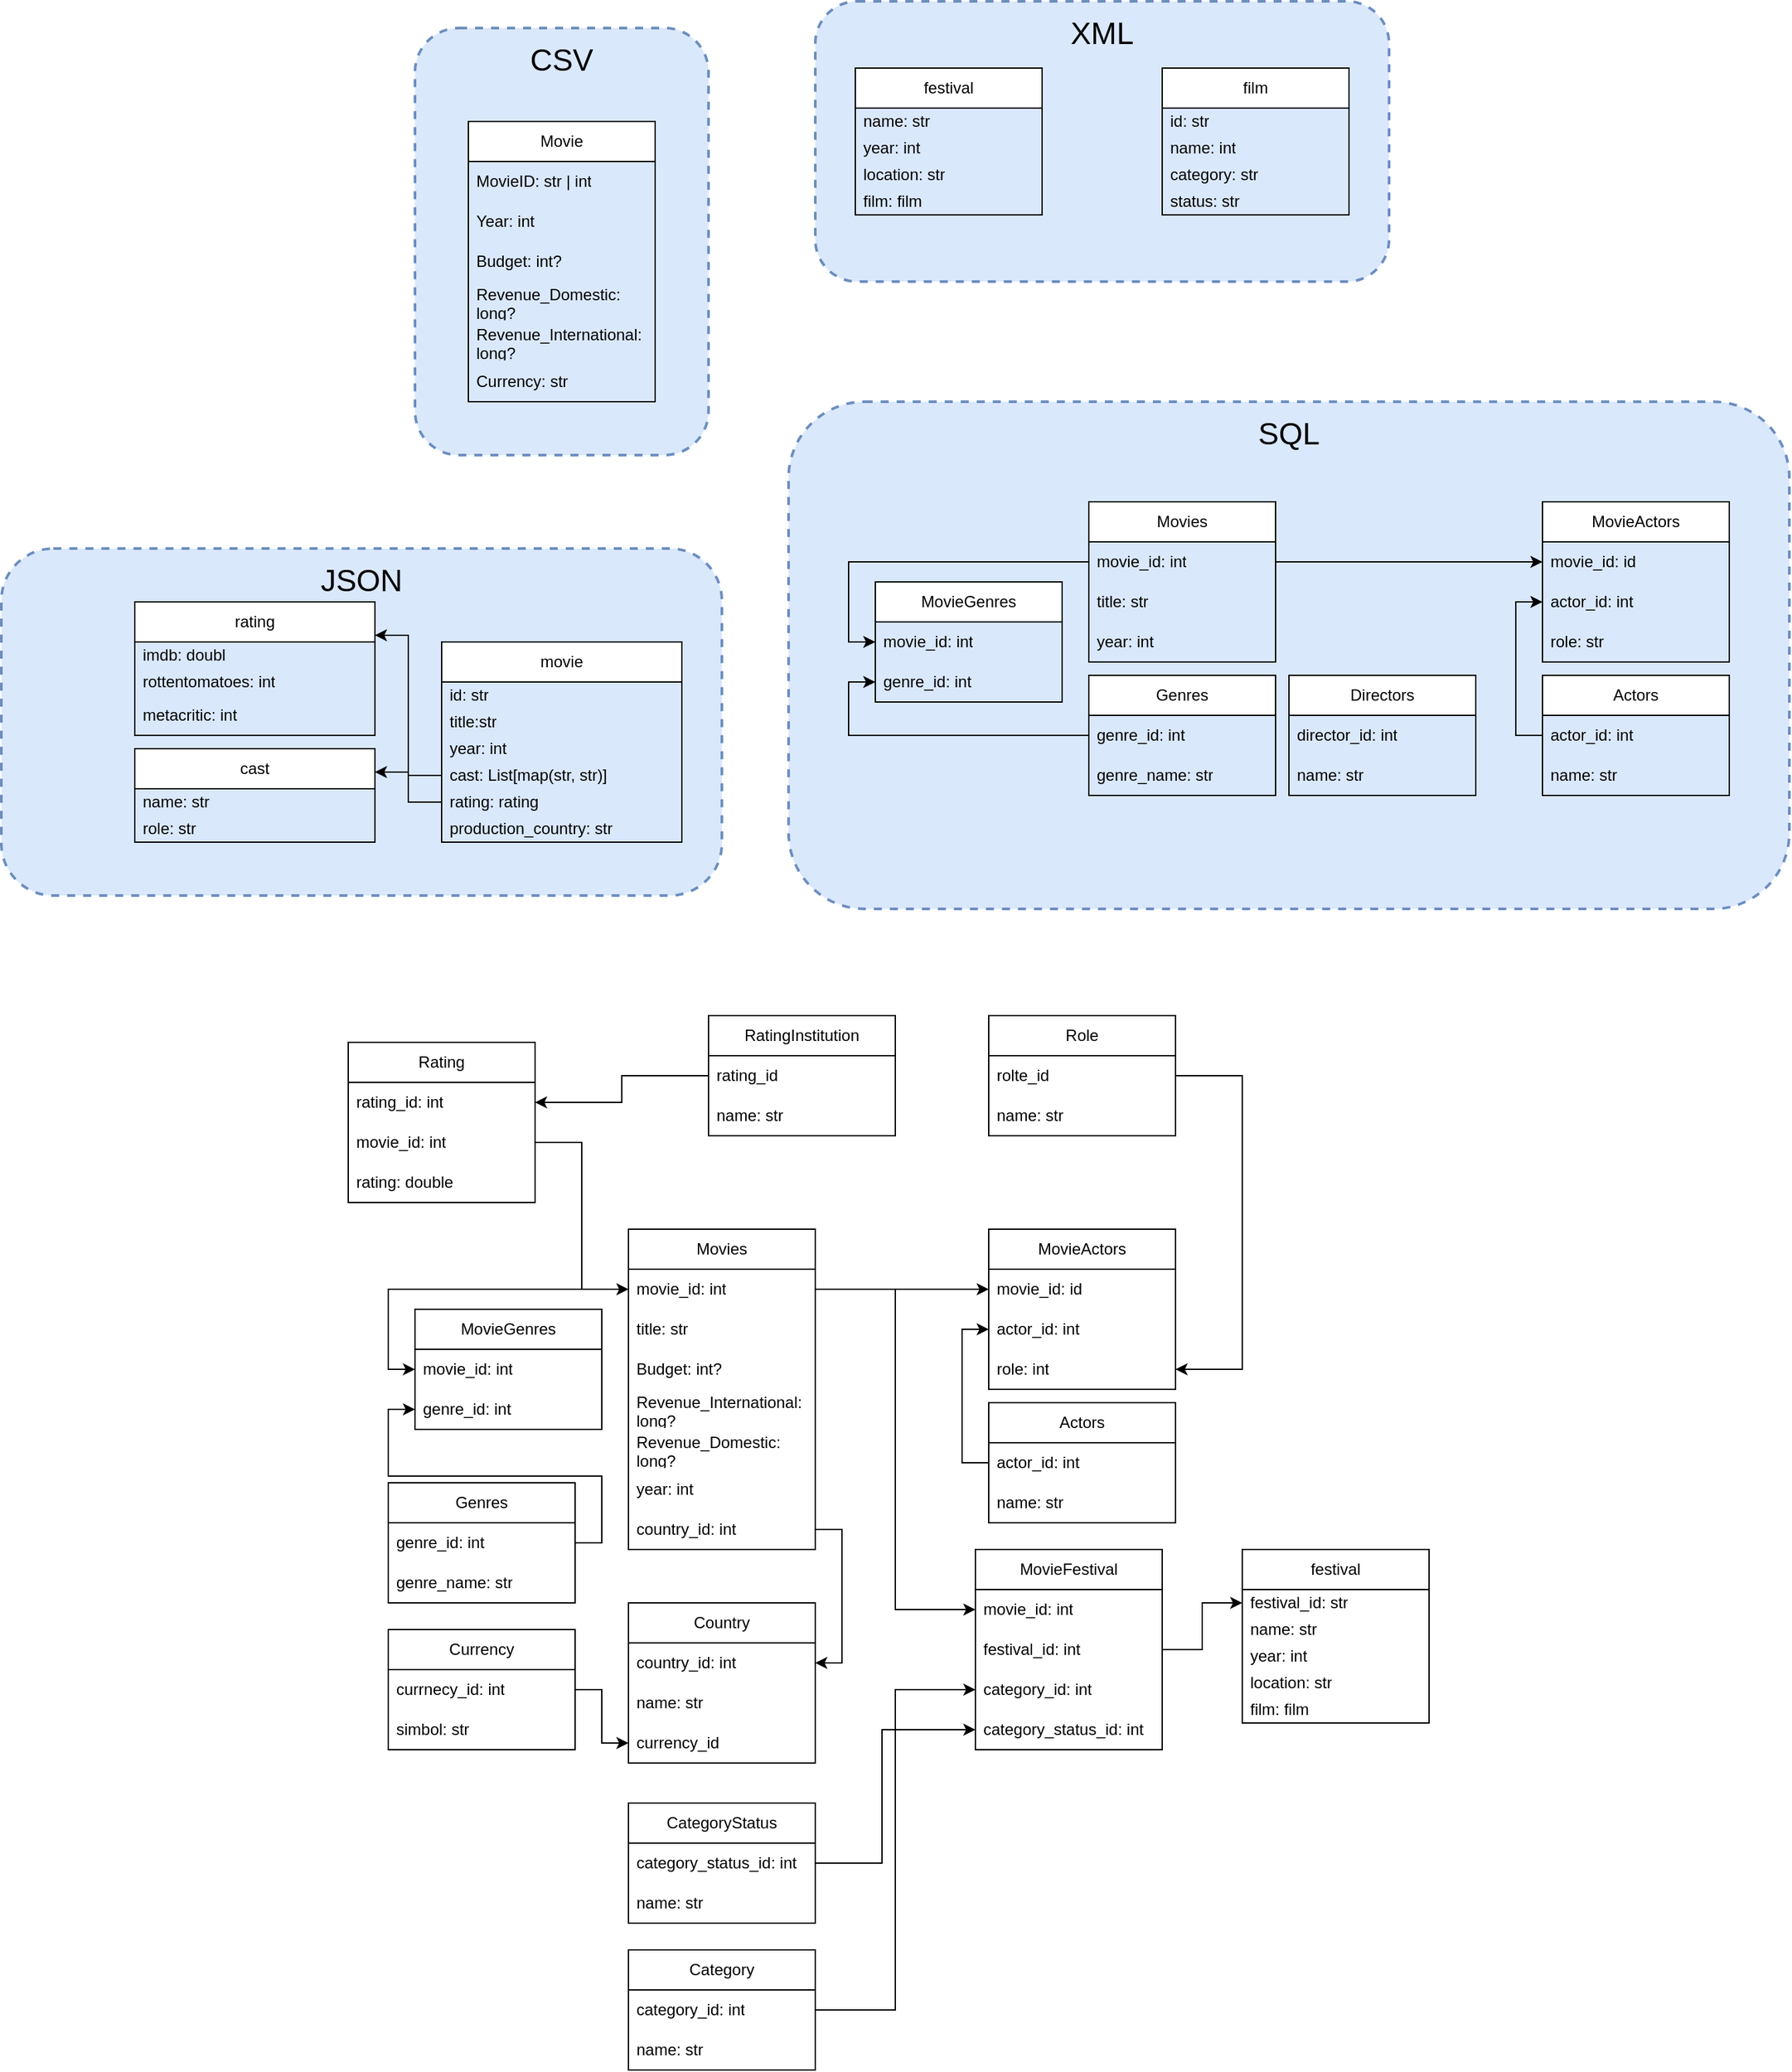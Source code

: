 <mxfile version="28.2.0">
  <diagram name="Seite-1" id="HOD5EU3kzwJefndJlHta">
    <mxGraphModel dx="1845" dy="1934" grid="1" gridSize="10" guides="1" tooltips="1" connect="1" arrows="1" fold="1" page="1" pageScale="1" pageWidth="827" pageHeight="1169" math="0" shadow="0">
      <root>
        <mxCell id="0" />
        <mxCell id="1" parent="0" />
        <mxCell id="Qo0A4jYWslIRc_xPQzkn-30" value="XML" style="rounded=1;whiteSpace=wrap;html=1;verticalAlign=top;fillColor=#dae8fc;strokeColor=#6c8ebf;glass=0;dashed=1;strokeWidth=2;fillStyle=solid;gradientColor=none;spacing=6;fontSize=23;" vertex="1" parent="1">
          <mxGeometry x="320" width="430" height="210" as="geometry" />
        </mxCell>
        <mxCell id="Qo0A4jYWslIRc_xPQzkn-29" value="CSV" style="rounded=1;whiteSpace=wrap;html=1;verticalAlign=top;fillColor=#dae8fc;strokeColor=#6c8ebf;glass=0;dashed=1;strokeWidth=2;fillStyle=solid;gradientColor=none;spacing=6;fontSize=23;" vertex="1" parent="1">
          <mxGeometry x="20" y="20" width="220" height="320" as="geometry" />
        </mxCell>
        <mxCell id="Qo0A4jYWslIRc_xPQzkn-27" value="SQL" style="rounded=1;whiteSpace=wrap;html=1;verticalAlign=top;fillColor=#dae8fc;strokeColor=#6c8ebf;glass=0;dashed=1;strokeWidth=2;fillStyle=solid;gradientColor=none;spacing=6;fontSize=23;" vertex="1" parent="1">
          <mxGeometry x="300" y="300" width="750" height="380" as="geometry" />
        </mxCell>
        <mxCell id="iqs2rpyJGkaZMWOoovAo-3" value="festival" style="swimlane;fontStyle=0;childLayout=stackLayout;horizontal=1;startSize=30;horizontalStack=0;resizeParent=1;resizeParentMax=0;resizeLast=0;collapsible=1;marginBottom=0;whiteSpace=wrap;html=1;" parent="1" vertex="1">
          <mxGeometry x="350" y="50" width="140" height="110" as="geometry" />
        </mxCell>
        <mxCell id="iqs2rpyJGkaZMWOoovAo-4" value="name: str" style="text;strokeColor=none;fillColor=none;align=left;verticalAlign=middle;spacingLeft=4;spacingRight=4;overflow=hidden;points=[[0,0.5],[1,0.5]];portConstraint=eastwest;rotatable=0;whiteSpace=wrap;html=1;" parent="iqs2rpyJGkaZMWOoovAo-3" vertex="1">
          <mxGeometry y="30" width="140" height="20" as="geometry" />
        </mxCell>
        <mxCell id="iqs2rpyJGkaZMWOoovAo-5" value="year: int&lt;span style=&quot;white-space: pre;&quot;&gt;&#x9;&lt;/span&gt;" style="text;strokeColor=none;fillColor=none;align=left;verticalAlign=middle;spacingLeft=4;spacingRight=4;overflow=hidden;points=[[0,0.5],[1,0.5]];portConstraint=eastwest;rotatable=0;whiteSpace=wrap;html=1;" parent="iqs2rpyJGkaZMWOoovAo-3" vertex="1">
          <mxGeometry y="50" width="140" height="20" as="geometry" />
        </mxCell>
        <mxCell id="iqs2rpyJGkaZMWOoovAo-6" value="location: str" style="text;strokeColor=none;fillColor=none;align=left;verticalAlign=middle;spacingLeft=4;spacingRight=4;overflow=hidden;points=[[0,0.5],[1,0.5]];portConstraint=eastwest;rotatable=0;whiteSpace=wrap;html=1;" parent="iqs2rpyJGkaZMWOoovAo-3" vertex="1">
          <mxGeometry y="70" width="140" height="20" as="geometry" />
        </mxCell>
        <mxCell id="iqs2rpyJGkaZMWOoovAo-13" value="film: film" style="text;strokeColor=none;fillColor=none;align=left;verticalAlign=middle;spacingLeft=4;spacingRight=4;overflow=hidden;points=[[0,0.5],[1,0.5]];portConstraint=eastwest;rotatable=0;whiteSpace=wrap;html=1;" parent="iqs2rpyJGkaZMWOoovAo-3" vertex="1">
          <mxGeometry y="90" width="140" height="20" as="geometry" />
        </mxCell>
        <mxCell id="iqs2rpyJGkaZMWOoovAo-9" value="film" style="swimlane;fontStyle=0;childLayout=stackLayout;horizontal=1;startSize=30;horizontalStack=0;resizeParent=1;resizeParentMax=0;resizeLast=0;collapsible=1;marginBottom=0;whiteSpace=wrap;html=1;" parent="1" vertex="1">
          <mxGeometry x="580" y="50" width="140" height="110" as="geometry" />
        </mxCell>
        <mxCell id="iqs2rpyJGkaZMWOoovAo-10" value="id: str" style="text;strokeColor=none;fillColor=none;align=left;verticalAlign=middle;spacingLeft=4;spacingRight=4;overflow=hidden;points=[[0,0.5],[1,0.5]];portConstraint=eastwest;rotatable=0;whiteSpace=wrap;html=1;" parent="iqs2rpyJGkaZMWOoovAo-9" vertex="1">
          <mxGeometry y="30" width="140" height="20" as="geometry" />
        </mxCell>
        <mxCell id="iqs2rpyJGkaZMWOoovAo-15" value="name: int" style="text;strokeColor=none;fillColor=none;align=left;verticalAlign=middle;spacingLeft=4;spacingRight=4;overflow=hidden;points=[[0,0.5],[1,0.5]];portConstraint=eastwest;rotatable=0;whiteSpace=wrap;html=1;" parent="iqs2rpyJGkaZMWOoovAo-9" vertex="1">
          <mxGeometry y="50" width="140" height="20" as="geometry" />
        </mxCell>
        <mxCell id="iqs2rpyJGkaZMWOoovAo-11" value="category: str" style="text;strokeColor=none;fillColor=none;align=left;verticalAlign=middle;spacingLeft=4;spacingRight=4;overflow=hidden;points=[[0,0.5],[1,0.5]];portConstraint=eastwest;rotatable=0;whiteSpace=wrap;html=1;" parent="iqs2rpyJGkaZMWOoovAo-9" vertex="1">
          <mxGeometry y="70" width="140" height="20" as="geometry" />
        </mxCell>
        <mxCell id="iqs2rpyJGkaZMWOoovAo-12" value="status: str" style="text;strokeColor=none;fillColor=none;align=left;verticalAlign=middle;spacingLeft=4;spacingRight=4;overflow=hidden;points=[[0,0.5],[1,0.5]];portConstraint=eastwest;rotatable=0;whiteSpace=wrap;html=1;" parent="iqs2rpyJGkaZMWOoovAo-9" vertex="1">
          <mxGeometry y="90" width="140" height="20" as="geometry" />
        </mxCell>
        <mxCell id="iqs2rpyJGkaZMWOoovAo-25" value="Movie" style="swimlane;fontStyle=0;childLayout=stackLayout;horizontal=1;startSize=30;horizontalStack=0;resizeParent=1;resizeParentMax=0;resizeLast=0;collapsible=1;marginBottom=0;whiteSpace=wrap;html=1;" parent="1" vertex="1">
          <mxGeometry x="60" y="90" width="140" height="210" as="geometry" />
        </mxCell>
        <mxCell id="iqs2rpyJGkaZMWOoovAo-26" value="MovieID: str | int" style="text;strokeColor=none;fillColor=none;align=left;verticalAlign=middle;spacingLeft=4;spacingRight=4;overflow=hidden;points=[[0,0.5],[1,0.5]];portConstraint=eastwest;rotatable=0;whiteSpace=wrap;html=1;" parent="iqs2rpyJGkaZMWOoovAo-25" vertex="1">
          <mxGeometry y="30" width="140" height="30" as="geometry" />
        </mxCell>
        <mxCell id="iqs2rpyJGkaZMWOoovAo-27" value="Year: int" style="text;strokeColor=none;fillColor=none;align=left;verticalAlign=middle;spacingLeft=4;spacingRight=4;overflow=hidden;points=[[0,0.5],[1,0.5]];portConstraint=eastwest;rotatable=0;whiteSpace=wrap;html=1;" parent="iqs2rpyJGkaZMWOoovAo-25" vertex="1">
          <mxGeometry y="60" width="140" height="30" as="geometry" />
        </mxCell>
        <mxCell id="iqs2rpyJGkaZMWOoovAo-28" value="Budget: int?" style="text;strokeColor=none;fillColor=none;align=left;verticalAlign=middle;spacingLeft=4;spacingRight=4;overflow=hidden;points=[[0,0.5],[1,0.5]];portConstraint=eastwest;rotatable=0;whiteSpace=wrap;html=1;" parent="iqs2rpyJGkaZMWOoovAo-25" vertex="1">
          <mxGeometry y="90" width="140" height="30" as="geometry" />
        </mxCell>
        <mxCell id="iqs2rpyJGkaZMWOoovAo-29" value="Revenue_Domestic: long?" style="text;strokeColor=none;fillColor=none;align=left;verticalAlign=middle;spacingLeft=4;spacingRight=4;overflow=hidden;points=[[0,0.5],[1,0.5]];portConstraint=eastwest;rotatable=0;whiteSpace=wrap;html=1;" parent="iqs2rpyJGkaZMWOoovAo-25" vertex="1">
          <mxGeometry y="120" width="140" height="30" as="geometry" />
        </mxCell>
        <mxCell id="iqs2rpyJGkaZMWOoovAo-30" value="Revenue_International: long?" style="text;strokeColor=none;fillColor=none;align=left;verticalAlign=middle;spacingLeft=4;spacingRight=4;overflow=hidden;points=[[0,0.5],[1,0.5]];portConstraint=eastwest;rotatable=0;whiteSpace=wrap;html=1;" parent="iqs2rpyJGkaZMWOoovAo-25" vertex="1">
          <mxGeometry y="150" width="140" height="30" as="geometry" />
        </mxCell>
        <mxCell id="iqs2rpyJGkaZMWOoovAo-31" value="&lt;div&gt;Currency: str&lt;/div&gt;" style="text;strokeColor=none;fillColor=none;align=left;verticalAlign=middle;spacingLeft=4;spacingRight=4;overflow=hidden;points=[[0,0.5],[1,0.5]];portConstraint=eastwest;rotatable=0;whiteSpace=wrap;html=1;" parent="iqs2rpyJGkaZMWOoovAo-25" vertex="1">
          <mxGeometry y="180" width="140" height="30" as="geometry" />
        </mxCell>
        <mxCell id="Qo0A4jYWslIRc_xPQzkn-1" value="Movies" style="swimlane;fontStyle=0;childLayout=stackLayout;horizontal=1;startSize=30;horizontalStack=0;resizeParent=1;resizeParentMax=0;resizeLast=0;collapsible=1;marginBottom=0;whiteSpace=wrap;html=1;" vertex="1" parent="1">
          <mxGeometry x="525" y="375" width="140" height="120" as="geometry" />
        </mxCell>
        <mxCell id="Qo0A4jYWslIRc_xPQzkn-2" value="movie_id: int" style="text;strokeColor=none;fillColor=none;align=left;verticalAlign=middle;spacingLeft=4;spacingRight=4;overflow=hidden;points=[[0,0.5],[1,0.5]];portConstraint=eastwest;rotatable=0;whiteSpace=wrap;html=1;" vertex="1" parent="Qo0A4jYWslIRc_xPQzkn-1">
          <mxGeometry y="30" width="140" height="30" as="geometry" />
        </mxCell>
        <mxCell id="Qo0A4jYWslIRc_xPQzkn-3" value="title: str" style="text;strokeColor=none;fillColor=none;align=left;verticalAlign=middle;spacingLeft=4;spacingRight=4;overflow=hidden;points=[[0,0.5],[1,0.5]];portConstraint=eastwest;rotatable=0;whiteSpace=wrap;html=1;" vertex="1" parent="Qo0A4jYWslIRc_xPQzkn-1">
          <mxGeometry y="60" width="140" height="30" as="geometry" />
        </mxCell>
        <mxCell id="Qo0A4jYWslIRc_xPQzkn-4" value="year: int" style="text;strokeColor=none;fillColor=none;align=left;verticalAlign=middle;spacingLeft=4;spacingRight=4;overflow=hidden;points=[[0,0.5],[1,0.5]];portConstraint=eastwest;rotatable=0;whiteSpace=wrap;html=1;" vertex="1" parent="Qo0A4jYWslIRc_xPQzkn-1">
          <mxGeometry y="90" width="140" height="30" as="geometry" />
        </mxCell>
        <mxCell id="Qo0A4jYWslIRc_xPQzkn-5" value="Directors" style="swimlane;fontStyle=0;childLayout=stackLayout;horizontal=1;startSize=30;horizontalStack=0;resizeParent=1;resizeParentMax=0;resizeLast=0;collapsible=1;marginBottom=0;whiteSpace=wrap;html=1;" vertex="1" parent="1">
          <mxGeometry x="675" y="505" width="140" height="90" as="geometry" />
        </mxCell>
        <mxCell id="Qo0A4jYWslIRc_xPQzkn-6" value="director_id: int" style="text;strokeColor=none;fillColor=none;align=left;verticalAlign=middle;spacingLeft=4;spacingRight=4;overflow=hidden;points=[[0,0.5],[1,0.5]];portConstraint=eastwest;rotatable=0;whiteSpace=wrap;html=1;" vertex="1" parent="Qo0A4jYWslIRc_xPQzkn-5">
          <mxGeometry y="30" width="140" height="30" as="geometry" />
        </mxCell>
        <mxCell id="Qo0A4jYWslIRc_xPQzkn-7" value="name: str" style="text;strokeColor=none;fillColor=none;align=left;verticalAlign=middle;spacingLeft=4;spacingRight=4;overflow=hidden;points=[[0,0.5],[1,0.5]];portConstraint=eastwest;rotatable=0;whiteSpace=wrap;html=1;" vertex="1" parent="Qo0A4jYWslIRc_xPQzkn-5">
          <mxGeometry y="60" width="140" height="30" as="geometry" />
        </mxCell>
        <mxCell id="Qo0A4jYWslIRc_xPQzkn-8" value="Actors" style="swimlane;fontStyle=0;childLayout=stackLayout;horizontal=1;startSize=30;horizontalStack=0;resizeParent=1;resizeParentMax=0;resizeLast=0;collapsible=1;marginBottom=0;whiteSpace=wrap;html=1;" vertex="1" parent="1">
          <mxGeometry x="865" y="505" width="140" height="90" as="geometry" />
        </mxCell>
        <mxCell id="Qo0A4jYWslIRc_xPQzkn-9" value="actor_id: int" style="text;strokeColor=none;fillColor=none;align=left;verticalAlign=middle;spacingLeft=4;spacingRight=4;overflow=hidden;points=[[0,0.5],[1,0.5]];portConstraint=eastwest;rotatable=0;whiteSpace=wrap;html=1;" vertex="1" parent="Qo0A4jYWslIRc_xPQzkn-8">
          <mxGeometry y="30" width="140" height="30" as="geometry" />
        </mxCell>
        <mxCell id="Qo0A4jYWslIRc_xPQzkn-10" value="name: str" style="text;strokeColor=none;fillColor=none;align=left;verticalAlign=middle;spacingLeft=4;spacingRight=4;overflow=hidden;points=[[0,0.5],[1,0.5]];portConstraint=eastwest;rotatable=0;whiteSpace=wrap;html=1;" vertex="1" parent="Qo0A4jYWslIRc_xPQzkn-8">
          <mxGeometry y="60" width="140" height="30" as="geometry" />
        </mxCell>
        <mxCell id="Qo0A4jYWslIRc_xPQzkn-11" value="MovieActors" style="swimlane;fontStyle=0;childLayout=stackLayout;horizontal=1;startSize=30;horizontalStack=0;resizeParent=1;resizeParentMax=0;resizeLast=0;collapsible=1;marginBottom=0;whiteSpace=wrap;html=1;" vertex="1" parent="1">
          <mxGeometry x="865" y="375" width="140" height="120" as="geometry" />
        </mxCell>
        <mxCell id="Qo0A4jYWslIRc_xPQzkn-12" value="movie_id: id" style="text;strokeColor=none;fillColor=none;align=left;verticalAlign=middle;spacingLeft=4;spacingRight=4;overflow=hidden;points=[[0,0.5],[1,0.5]];portConstraint=eastwest;rotatable=0;whiteSpace=wrap;html=1;" vertex="1" parent="Qo0A4jYWslIRc_xPQzkn-11">
          <mxGeometry y="30" width="140" height="30" as="geometry" />
        </mxCell>
        <mxCell id="Qo0A4jYWslIRc_xPQzkn-13" value="actor_id: int" style="text;strokeColor=none;fillColor=none;align=left;verticalAlign=middle;spacingLeft=4;spacingRight=4;overflow=hidden;points=[[0,0.5],[1,0.5]];portConstraint=eastwest;rotatable=0;whiteSpace=wrap;html=1;" vertex="1" parent="Qo0A4jYWslIRc_xPQzkn-11">
          <mxGeometry y="60" width="140" height="30" as="geometry" />
        </mxCell>
        <mxCell id="Qo0A4jYWslIRc_xPQzkn-14" value="role: str" style="text;strokeColor=none;fillColor=none;align=left;verticalAlign=middle;spacingLeft=4;spacingRight=4;overflow=hidden;points=[[0,0.5],[1,0.5]];portConstraint=eastwest;rotatable=0;whiteSpace=wrap;html=1;" vertex="1" parent="Qo0A4jYWslIRc_xPQzkn-11">
          <mxGeometry y="90" width="140" height="30" as="geometry" />
        </mxCell>
        <mxCell id="Qo0A4jYWslIRc_xPQzkn-15" value="Genres" style="swimlane;fontStyle=0;childLayout=stackLayout;horizontal=1;startSize=30;horizontalStack=0;resizeParent=1;resizeParentMax=0;resizeLast=0;collapsible=1;marginBottom=0;whiteSpace=wrap;html=1;" vertex="1" parent="1">
          <mxGeometry x="525" y="505" width="140" height="90" as="geometry" />
        </mxCell>
        <mxCell id="Qo0A4jYWslIRc_xPQzkn-16" value="genre_id: int" style="text;strokeColor=none;fillColor=none;align=left;verticalAlign=middle;spacingLeft=4;spacingRight=4;overflow=hidden;points=[[0,0.5],[1,0.5]];portConstraint=eastwest;rotatable=0;whiteSpace=wrap;html=1;" vertex="1" parent="Qo0A4jYWslIRc_xPQzkn-15">
          <mxGeometry y="30" width="140" height="30" as="geometry" />
        </mxCell>
        <mxCell id="Qo0A4jYWslIRc_xPQzkn-17" value="genre_name: str" style="text;strokeColor=none;fillColor=none;align=left;verticalAlign=middle;spacingLeft=4;spacingRight=4;overflow=hidden;points=[[0,0.5],[1,0.5]];portConstraint=eastwest;rotatable=0;whiteSpace=wrap;html=1;" vertex="1" parent="Qo0A4jYWslIRc_xPQzkn-15">
          <mxGeometry y="60" width="140" height="30" as="geometry" />
        </mxCell>
        <mxCell id="Qo0A4jYWslIRc_xPQzkn-18" style="edgeStyle=orthogonalEdgeStyle;rounded=0;orthogonalLoop=1;jettySize=auto;html=1;entryX=0;entryY=0.5;entryDx=0;entryDy=0;" edge="1" parent="1" source="Qo0A4jYWslIRc_xPQzkn-2" target="Qo0A4jYWslIRc_xPQzkn-12">
          <mxGeometry relative="1" as="geometry" />
        </mxCell>
        <mxCell id="Qo0A4jYWslIRc_xPQzkn-20" value="MovieGenres" style="swimlane;fontStyle=0;childLayout=stackLayout;horizontal=1;startSize=30;horizontalStack=0;resizeParent=1;resizeParentMax=0;resizeLast=0;collapsible=1;marginBottom=0;whiteSpace=wrap;html=1;" vertex="1" parent="1">
          <mxGeometry x="365" y="435" width="140" height="90" as="geometry" />
        </mxCell>
        <mxCell id="Qo0A4jYWslIRc_xPQzkn-21" value="movie_id: int" style="text;strokeColor=none;fillColor=none;align=left;verticalAlign=middle;spacingLeft=4;spacingRight=4;overflow=hidden;points=[[0,0.5],[1,0.5]];portConstraint=eastwest;rotatable=0;whiteSpace=wrap;html=1;" vertex="1" parent="Qo0A4jYWslIRc_xPQzkn-20">
          <mxGeometry y="30" width="140" height="30" as="geometry" />
        </mxCell>
        <mxCell id="Qo0A4jYWslIRc_xPQzkn-22" value="genre_id: int" style="text;strokeColor=none;fillColor=none;align=left;verticalAlign=middle;spacingLeft=4;spacingRight=4;overflow=hidden;points=[[0,0.5],[1,0.5]];portConstraint=eastwest;rotatable=0;whiteSpace=wrap;html=1;" vertex="1" parent="Qo0A4jYWslIRc_xPQzkn-20">
          <mxGeometry y="60" width="140" height="30" as="geometry" />
        </mxCell>
        <mxCell id="Qo0A4jYWslIRc_xPQzkn-23" style="edgeStyle=orthogonalEdgeStyle;rounded=0;orthogonalLoop=1;jettySize=auto;html=1;entryX=0;entryY=0.5;entryDx=0;entryDy=0;" edge="1" parent="1" source="Qo0A4jYWslIRc_xPQzkn-16" target="Qo0A4jYWslIRc_xPQzkn-22">
          <mxGeometry relative="1" as="geometry" />
        </mxCell>
        <mxCell id="Qo0A4jYWslIRc_xPQzkn-24" style="edgeStyle=orthogonalEdgeStyle;rounded=0;orthogonalLoop=1;jettySize=auto;html=1;entryX=0;entryY=0.5;entryDx=0;entryDy=0;" edge="1" parent="1" source="Qo0A4jYWslIRc_xPQzkn-2" target="Qo0A4jYWslIRc_xPQzkn-21">
          <mxGeometry relative="1" as="geometry" />
        </mxCell>
        <mxCell id="Qo0A4jYWslIRc_xPQzkn-25" style="edgeStyle=orthogonalEdgeStyle;rounded=0;orthogonalLoop=1;jettySize=auto;html=1;entryX=0;entryY=0.5;entryDx=0;entryDy=0;" edge="1" parent="1" source="Qo0A4jYWslIRc_xPQzkn-9" target="Qo0A4jYWslIRc_xPQzkn-13">
          <mxGeometry relative="1" as="geometry" />
        </mxCell>
        <mxCell id="Qo0A4jYWslIRc_xPQzkn-31" value="JSON" style="rounded=1;whiteSpace=wrap;html=1;verticalAlign=top;fillColor=#dae8fc;strokeColor=#6c8ebf;glass=0;dashed=1;strokeWidth=2;fillStyle=solid;gradientColor=none;spacing=6;fontSize=23;" vertex="1" parent="1">
          <mxGeometry x="-290" y="410" width="540" height="260" as="geometry" />
        </mxCell>
        <mxCell id="Qo0A4jYWslIRc_xPQzkn-32" value="movie" style="swimlane;fontStyle=0;childLayout=stackLayout;horizontal=1;startSize=30;horizontalStack=0;resizeParent=1;resizeParentMax=0;resizeLast=0;collapsible=1;marginBottom=0;whiteSpace=wrap;html=1;" vertex="1" parent="1">
          <mxGeometry x="40" y="480" width="180" height="150" as="geometry" />
        </mxCell>
        <mxCell id="Qo0A4jYWslIRc_xPQzkn-33" value="id: str" style="text;strokeColor=none;fillColor=none;align=left;verticalAlign=middle;spacingLeft=4;spacingRight=4;overflow=hidden;points=[[0,0.5],[1,0.5]];portConstraint=eastwest;rotatable=0;whiteSpace=wrap;html=1;" vertex="1" parent="Qo0A4jYWslIRc_xPQzkn-32">
          <mxGeometry y="30" width="180" height="20" as="geometry" />
        </mxCell>
        <mxCell id="Qo0A4jYWslIRc_xPQzkn-34" value="title:str" style="text;strokeColor=none;fillColor=none;align=left;verticalAlign=middle;spacingLeft=4;spacingRight=4;overflow=hidden;points=[[0,0.5],[1,0.5]];portConstraint=eastwest;rotatable=0;whiteSpace=wrap;html=1;" vertex="1" parent="Qo0A4jYWslIRc_xPQzkn-32">
          <mxGeometry y="50" width="180" height="20" as="geometry" />
        </mxCell>
        <mxCell id="Qo0A4jYWslIRc_xPQzkn-35" value="year: int" style="text;strokeColor=none;fillColor=none;align=left;verticalAlign=middle;spacingLeft=4;spacingRight=4;overflow=hidden;points=[[0,0.5],[1,0.5]];portConstraint=eastwest;rotatable=0;whiteSpace=wrap;html=1;" vertex="1" parent="Qo0A4jYWslIRc_xPQzkn-32">
          <mxGeometry y="70" width="180" height="20" as="geometry" />
        </mxCell>
        <mxCell id="Qo0A4jYWslIRc_xPQzkn-36" value="&lt;div&gt;cast: List[map(str, str)]&lt;/div&gt;" style="text;strokeColor=none;fillColor=none;align=left;verticalAlign=middle;spacingLeft=4;spacingRight=4;overflow=hidden;points=[[0,0.5],[1,0.5]];portConstraint=eastwest;rotatable=0;whiteSpace=wrap;html=1;" vertex="1" parent="Qo0A4jYWslIRc_xPQzkn-32">
          <mxGeometry y="90" width="180" height="20" as="geometry" />
        </mxCell>
        <mxCell id="Qo0A4jYWslIRc_xPQzkn-37" value="rating: rating" style="text;strokeColor=none;fillColor=none;align=left;verticalAlign=middle;spacingLeft=4;spacingRight=4;overflow=hidden;points=[[0,0.5],[1,0.5]];portConstraint=eastwest;rotatable=0;whiteSpace=wrap;html=1;" vertex="1" parent="Qo0A4jYWslIRc_xPQzkn-32">
          <mxGeometry y="110" width="180" height="20" as="geometry" />
        </mxCell>
        <mxCell id="Qo0A4jYWslIRc_xPQzkn-38" value="production_country: str" style="text;strokeColor=none;fillColor=none;align=left;verticalAlign=middle;spacingLeft=4;spacingRight=4;overflow=hidden;points=[[0,0.5],[1,0.5]];portConstraint=eastwest;rotatable=0;whiteSpace=wrap;html=1;" vertex="1" parent="Qo0A4jYWslIRc_xPQzkn-32">
          <mxGeometry y="130" width="180" height="20" as="geometry" />
        </mxCell>
        <mxCell id="Qo0A4jYWslIRc_xPQzkn-40" value="cast" style="swimlane;fontStyle=0;childLayout=stackLayout;horizontal=1;startSize=30;horizontalStack=0;resizeParent=1;resizeParentMax=0;resizeLast=0;collapsible=1;marginBottom=0;whiteSpace=wrap;html=1;" vertex="1" parent="1">
          <mxGeometry x="-190" y="560" width="180" height="70" as="geometry" />
        </mxCell>
        <mxCell id="Qo0A4jYWslIRc_xPQzkn-41" value="name: str" style="text;strokeColor=none;fillColor=none;align=left;verticalAlign=middle;spacingLeft=4;spacingRight=4;overflow=hidden;points=[[0,0.5],[1,0.5]];portConstraint=eastwest;rotatable=0;whiteSpace=wrap;html=1;" vertex="1" parent="Qo0A4jYWslIRc_xPQzkn-40">
          <mxGeometry y="30" width="180" height="20" as="geometry" />
        </mxCell>
        <mxCell id="Qo0A4jYWslIRc_xPQzkn-42" value="role: str" style="text;strokeColor=none;fillColor=none;align=left;verticalAlign=middle;spacingLeft=4;spacingRight=4;overflow=hidden;points=[[0,0.5],[1,0.5]];portConstraint=eastwest;rotatable=0;whiteSpace=wrap;html=1;" vertex="1" parent="Qo0A4jYWslIRc_xPQzkn-40">
          <mxGeometry y="50" width="180" height="20" as="geometry" />
        </mxCell>
        <mxCell id="Qo0A4jYWslIRc_xPQzkn-47" style="edgeStyle=orthogonalEdgeStyle;rounded=0;orthogonalLoop=1;jettySize=auto;html=1;entryX=1;entryY=0.25;entryDx=0;entryDy=0;" edge="1" parent="1" source="Qo0A4jYWslIRc_xPQzkn-36" target="Qo0A4jYWslIRc_xPQzkn-40">
          <mxGeometry relative="1" as="geometry" />
        </mxCell>
        <mxCell id="Qo0A4jYWslIRc_xPQzkn-48" value="Movies" style="swimlane;fontStyle=0;childLayout=stackLayout;horizontal=1;startSize=30;horizontalStack=0;resizeParent=1;resizeParentMax=0;resizeLast=0;collapsible=1;marginBottom=0;whiteSpace=wrap;html=1;" vertex="1" parent="1">
          <mxGeometry x="180" y="920" width="140" height="240" as="geometry" />
        </mxCell>
        <mxCell id="Qo0A4jYWslIRc_xPQzkn-49" value="movie_id: int" style="text;strokeColor=none;fillColor=none;align=left;verticalAlign=middle;spacingLeft=4;spacingRight=4;overflow=hidden;points=[[0,0.5],[1,0.5]];portConstraint=eastwest;rotatable=0;whiteSpace=wrap;html=1;" vertex="1" parent="Qo0A4jYWslIRc_xPQzkn-48">
          <mxGeometry y="30" width="140" height="30" as="geometry" />
        </mxCell>
        <mxCell id="Qo0A4jYWslIRc_xPQzkn-50" value="title: str" style="text;strokeColor=none;fillColor=none;align=left;verticalAlign=middle;spacingLeft=4;spacingRight=4;overflow=hidden;points=[[0,0.5],[1,0.5]];portConstraint=eastwest;rotatable=0;whiteSpace=wrap;html=1;" vertex="1" parent="Qo0A4jYWslIRc_xPQzkn-48">
          <mxGeometry y="60" width="140" height="30" as="geometry" />
        </mxCell>
        <mxCell id="Qo0A4jYWslIRc_xPQzkn-111" value="Budget: int?" style="text;strokeColor=none;fillColor=none;align=left;verticalAlign=middle;spacingLeft=4;spacingRight=4;overflow=hidden;points=[[0,0.5],[1,0.5]];portConstraint=eastwest;rotatable=0;whiteSpace=wrap;html=1;" vertex="1" parent="Qo0A4jYWslIRc_xPQzkn-48">
          <mxGeometry y="90" width="140" height="30" as="geometry" />
        </mxCell>
        <mxCell id="Qo0A4jYWslIRc_xPQzkn-113" value="Revenue_International: long?" style="text;strokeColor=none;fillColor=none;align=left;verticalAlign=middle;spacingLeft=4;spacingRight=4;overflow=hidden;points=[[0,0.5],[1,0.5]];portConstraint=eastwest;rotatable=0;whiteSpace=wrap;html=1;" vertex="1" parent="Qo0A4jYWslIRc_xPQzkn-48">
          <mxGeometry y="120" width="140" height="30" as="geometry" />
        </mxCell>
        <mxCell id="Qo0A4jYWslIRc_xPQzkn-112" value="Revenue_Domestic: long?" style="text;strokeColor=none;fillColor=none;align=left;verticalAlign=middle;spacingLeft=4;spacingRight=4;overflow=hidden;points=[[0,0.5],[1,0.5]];portConstraint=eastwest;rotatable=0;whiteSpace=wrap;html=1;" vertex="1" parent="Qo0A4jYWslIRc_xPQzkn-48">
          <mxGeometry y="150" width="140" height="30" as="geometry" />
        </mxCell>
        <mxCell id="Qo0A4jYWslIRc_xPQzkn-51" value="year: int" style="text;strokeColor=none;fillColor=none;align=left;verticalAlign=middle;spacingLeft=4;spacingRight=4;overflow=hidden;points=[[0,0.5],[1,0.5]];portConstraint=eastwest;rotatable=0;whiteSpace=wrap;html=1;" vertex="1" parent="Qo0A4jYWslIRc_xPQzkn-48">
          <mxGeometry y="180" width="140" height="30" as="geometry" />
        </mxCell>
        <mxCell id="Qo0A4jYWslIRc_xPQzkn-95" value="country_id: int" style="text;strokeColor=none;fillColor=none;align=left;verticalAlign=middle;spacingLeft=4;spacingRight=4;overflow=hidden;points=[[0,0.5],[1,0.5]];portConstraint=eastwest;rotatable=0;whiteSpace=wrap;html=1;" vertex="1" parent="Qo0A4jYWslIRc_xPQzkn-48">
          <mxGeometry y="210" width="140" height="30" as="geometry" />
        </mxCell>
        <mxCell id="Qo0A4jYWslIRc_xPQzkn-55" value="Actors" style="swimlane;fontStyle=0;childLayout=stackLayout;horizontal=1;startSize=30;horizontalStack=0;resizeParent=1;resizeParentMax=0;resizeLast=0;collapsible=1;marginBottom=0;whiteSpace=wrap;html=1;" vertex="1" parent="1">
          <mxGeometry x="450" y="1050" width="140" height="90" as="geometry" />
        </mxCell>
        <mxCell id="Qo0A4jYWslIRc_xPQzkn-56" value="actor_id: int" style="text;strokeColor=none;fillColor=none;align=left;verticalAlign=middle;spacingLeft=4;spacingRight=4;overflow=hidden;points=[[0,0.5],[1,0.5]];portConstraint=eastwest;rotatable=0;whiteSpace=wrap;html=1;" vertex="1" parent="Qo0A4jYWslIRc_xPQzkn-55">
          <mxGeometry y="30" width="140" height="30" as="geometry" />
        </mxCell>
        <mxCell id="Qo0A4jYWslIRc_xPQzkn-57" value="name: str" style="text;strokeColor=none;fillColor=none;align=left;verticalAlign=middle;spacingLeft=4;spacingRight=4;overflow=hidden;points=[[0,0.5],[1,0.5]];portConstraint=eastwest;rotatable=0;whiteSpace=wrap;html=1;" vertex="1" parent="Qo0A4jYWslIRc_xPQzkn-55">
          <mxGeometry y="60" width="140" height="30" as="geometry" />
        </mxCell>
        <mxCell id="Qo0A4jYWslIRc_xPQzkn-58" value="MovieActors" style="swimlane;fontStyle=0;childLayout=stackLayout;horizontal=1;startSize=30;horizontalStack=0;resizeParent=1;resizeParentMax=0;resizeLast=0;collapsible=1;marginBottom=0;whiteSpace=wrap;html=1;" vertex="1" parent="1">
          <mxGeometry x="450" y="920" width="140" height="120" as="geometry" />
        </mxCell>
        <mxCell id="Qo0A4jYWslIRc_xPQzkn-59" value="movie_id: id" style="text;strokeColor=none;fillColor=none;align=left;verticalAlign=middle;spacingLeft=4;spacingRight=4;overflow=hidden;points=[[0,0.5],[1,0.5]];portConstraint=eastwest;rotatable=0;whiteSpace=wrap;html=1;" vertex="1" parent="Qo0A4jYWslIRc_xPQzkn-58">
          <mxGeometry y="30" width="140" height="30" as="geometry" />
        </mxCell>
        <mxCell id="Qo0A4jYWslIRc_xPQzkn-60" value="actor_id: int" style="text;strokeColor=none;fillColor=none;align=left;verticalAlign=middle;spacingLeft=4;spacingRight=4;overflow=hidden;points=[[0,0.5],[1,0.5]];portConstraint=eastwest;rotatable=0;whiteSpace=wrap;html=1;" vertex="1" parent="Qo0A4jYWslIRc_xPQzkn-58">
          <mxGeometry y="60" width="140" height="30" as="geometry" />
        </mxCell>
        <mxCell id="Qo0A4jYWslIRc_xPQzkn-61" value="role: int" style="text;strokeColor=none;fillColor=none;align=left;verticalAlign=middle;spacingLeft=4;spacingRight=4;overflow=hidden;points=[[0,0.5],[1,0.5]];portConstraint=eastwest;rotatable=0;whiteSpace=wrap;html=1;" vertex="1" parent="Qo0A4jYWslIRc_xPQzkn-58">
          <mxGeometry y="90" width="140" height="30" as="geometry" />
        </mxCell>
        <mxCell id="Qo0A4jYWslIRc_xPQzkn-62" value="Genres" style="swimlane;fontStyle=0;childLayout=stackLayout;horizontal=1;startSize=30;horizontalStack=0;resizeParent=1;resizeParentMax=0;resizeLast=0;collapsible=1;marginBottom=0;whiteSpace=wrap;html=1;" vertex="1" parent="1">
          <mxGeometry y="1110" width="140" height="90" as="geometry" />
        </mxCell>
        <mxCell id="Qo0A4jYWslIRc_xPQzkn-63" value="genre_id: int" style="text;strokeColor=none;fillColor=none;align=left;verticalAlign=middle;spacingLeft=4;spacingRight=4;overflow=hidden;points=[[0,0.5],[1,0.5]];portConstraint=eastwest;rotatable=0;whiteSpace=wrap;html=1;" vertex="1" parent="Qo0A4jYWslIRc_xPQzkn-62">
          <mxGeometry y="30" width="140" height="30" as="geometry" />
        </mxCell>
        <mxCell id="Qo0A4jYWslIRc_xPQzkn-64" value="genre_name: str" style="text;strokeColor=none;fillColor=none;align=left;verticalAlign=middle;spacingLeft=4;spacingRight=4;overflow=hidden;points=[[0,0.5],[1,0.5]];portConstraint=eastwest;rotatable=0;whiteSpace=wrap;html=1;" vertex="1" parent="Qo0A4jYWslIRc_xPQzkn-62">
          <mxGeometry y="60" width="140" height="30" as="geometry" />
        </mxCell>
        <mxCell id="Qo0A4jYWslIRc_xPQzkn-65" style="edgeStyle=orthogonalEdgeStyle;rounded=0;orthogonalLoop=1;jettySize=auto;html=1;entryX=0;entryY=0.5;entryDx=0;entryDy=0;" edge="1" parent="1" source="Qo0A4jYWslIRc_xPQzkn-49" target="Qo0A4jYWslIRc_xPQzkn-59">
          <mxGeometry relative="1" as="geometry" />
        </mxCell>
        <mxCell id="Qo0A4jYWslIRc_xPQzkn-66" value="MovieGenres" style="swimlane;fontStyle=0;childLayout=stackLayout;horizontal=1;startSize=30;horizontalStack=0;resizeParent=1;resizeParentMax=0;resizeLast=0;collapsible=1;marginBottom=0;whiteSpace=wrap;html=1;" vertex="1" parent="1">
          <mxGeometry x="20" y="980" width="140" height="90" as="geometry" />
        </mxCell>
        <mxCell id="Qo0A4jYWslIRc_xPQzkn-67" value="movie_id: int" style="text;strokeColor=none;fillColor=none;align=left;verticalAlign=middle;spacingLeft=4;spacingRight=4;overflow=hidden;points=[[0,0.5],[1,0.5]];portConstraint=eastwest;rotatable=0;whiteSpace=wrap;html=1;" vertex="1" parent="Qo0A4jYWslIRc_xPQzkn-66">
          <mxGeometry y="30" width="140" height="30" as="geometry" />
        </mxCell>
        <mxCell id="Qo0A4jYWslIRc_xPQzkn-68" value="genre_id: int" style="text;strokeColor=none;fillColor=none;align=left;verticalAlign=middle;spacingLeft=4;spacingRight=4;overflow=hidden;points=[[0,0.5],[1,0.5]];portConstraint=eastwest;rotatable=0;whiteSpace=wrap;html=1;" vertex="1" parent="Qo0A4jYWslIRc_xPQzkn-66">
          <mxGeometry y="60" width="140" height="30" as="geometry" />
        </mxCell>
        <mxCell id="Qo0A4jYWslIRc_xPQzkn-69" style="edgeStyle=orthogonalEdgeStyle;rounded=0;orthogonalLoop=1;jettySize=auto;html=1;entryX=0;entryY=0.5;entryDx=0;entryDy=0;" edge="1" parent="1" source="Qo0A4jYWslIRc_xPQzkn-63" target="Qo0A4jYWslIRc_xPQzkn-68">
          <mxGeometry relative="1" as="geometry" />
        </mxCell>
        <mxCell id="Qo0A4jYWslIRc_xPQzkn-70" style="edgeStyle=orthogonalEdgeStyle;rounded=0;orthogonalLoop=1;jettySize=auto;html=1;entryX=0;entryY=0.5;entryDx=0;entryDy=0;" edge="1" parent="1" source="Qo0A4jYWslIRc_xPQzkn-49" target="Qo0A4jYWslIRc_xPQzkn-67">
          <mxGeometry relative="1" as="geometry" />
        </mxCell>
        <mxCell id="Qo0A4jYWslIRc_xPQzkn-71" style="edgeStyle=orthogonalEdgeStyle;rounded=0;orthogonalLoop=1;jettySize=auto;html=1;entryX=0;entryY=0.5;entryDx=0;entryDy=0;" edge="1" parent="1" source="Qo0A4jYWslIRc_xPQzkn-56" target="Qo0A4jYWslIRc_xPQzkn-60">
          <mxGeometry relative="1" as="geometry" />
        </mxCell>
        <mxCell id="Qo0A4jYWslIRc_xPQzkn-75" style="edgeStyle=orthogonalEdgeStyle;rounded=0;orthogonalLoop=1;jettySize=auto;html=1;entryX=1;entryY=0.5;entryDx=0;entryDy=0;" edge="1" parent="1" source="Qo0A4jYWslIRc_xPQzkn-72" target="Qo0A4jYWslIRc_xPQzkn-61">
          <mxGeometry relative="1" as="geometry">
            <Array as="points">
              <mxPoint x="640" y="805" />
              <mxPoint x="640" y="1025" />
            </Array>
          </mxGeometry>
        </mxCell>
        <mxCell id="Qo0A4jYWslIRc_xPQzkn-72" value="Role" style="swimlane;fontStyle=0;childLayout=stackLayout;horizontal=1;startSize=30;horizontalStack=0;resizeParent=1;resizeParentMax=0;resizeLast=0;collapsible=1;marginBottom=0;whiteSpace=wrap;html=1;" vertex="1" parent="1">
          <mxGeometry x="450" y="760" width="140" height="90" as="geometry" />
        </mxCell>
        <mxCell id="Qo0A4jYWslIRc_xPQzkn-73" value="rolte_id" style="text;strokeColor=none;fillColor=none;align=left;verticalAlign=middle;spacingLeft=4;spacingRight=4;overflow=hidden;points=[[0,0.5],[1,0.5]];portConstraint=eastwest;rotatable=0;whiteSpace=wrap;html=1;" vertex="1" parent="Qo0A4jYWslIRc_xPQzkn-72">
          <mxGeometry y="30" width="140" height="30" as="geometry" />
        </mxCell>
        <mxCell id="Qo0A4jYWslIRc_xPQzkn-74" value="name: str" style="text;strokeColor=none;fillColor=none;align=left;verticalAlign=middle;spacingLeft=4;spacingRight=4;overflow=hidden;points=[[0,0.5],[1,0.5]];portConstraint=eastwest;rotatable=0;whiteSpace=wrap;html=1;" vertex="1" parent="Qo0A4jYWslIRc_xPQzkn-72">
          <mxGeometry y="60" width="140" height="30" as="geometry" />
        </mxCell>
        <mxCell id="Qo0A4jYWslIRc_xPQzkn-81" value="rating" style="swimlane;fontStyle=0;childLayout=stackLayout;horizontal=1;startSize=30;horizontalStack=0;resizeParent=1;resizeParentMax=0;resizeLast=0;collapsible=1;marginBottom=0;whiteSpace=wrap;html=1;" vertex="1" parent="1">
          <mxGeometry x="-190" y="450" width="180" height="100" as="geometry" />
        </mxCell>
        <mxCell id="Qo0A4jYWslIRc_xPQzkn-82" value="imdb: doubl" style="text;strokeColor=none;fillColor=none;align=left;verticalAlign=middle;spacingLeft=4;spacingRight=4;overflow=hidden;points=[[0,0.5],[1,0.5]];portConstraint=eastwest;rotatable=0;whiteSpace=wrap;html=1;" vertex="1" parent="Qo0A4jYWslIRc_xPQzkn-81">
          <mxGeometry y="30" width="180" height="20" as="geometry" />
        </mxCell>
        <mxCell id="Qo0A4jYWslIRc_xPQzkn-83" value="&lt;div&gt;rottentomatoes: int&lt;/div&gt;" style="text;strokeColor=none;fillColor=none;align=left;verticalAlign=middle;spacingLeft=4;spacingRight=4;overflow=hidden;points=[[0,0.5],[1,0.5]];portConstraint=eastwest;rotatable=0;whiteSpace=wrap;html=1;" vertex="1" parent="Qo0A4jYWslIRc_xPQzkn-81">
          <mxGeometry y="50" width="180" height="20" as="geometry" />
        </mxCell>
        <mxCell id="Qo0A4jYWslIRc_xPQzkn-84" value="metacritic: int" style="text;strokeColor=none;fillColor=none;align=left;verticalAlign=middle;spacingLeft=4;spacingRight=4;overflow=hidden;points=[[0,0.5],[1,0.5]];portConstraint=eastwest;rotatable=0;whiteSpace=wrap;html=1;" vertex="1" parent="Qo0A4jYWslIRc_xPQzkn-81">
          <mxGeometry y="70" width="180" height="30" as="geometry" />
        </mxCell>
        <mxCell id="Qo0A4jYWslIRc_xPQzkn-85" style="edgeStyle=orthogonalEdgeStyle;rounded=0;orthogonalLoop=1;jettySize=auto;html=1;entryX=1;entryY=0.25;entryDx=0;entryDy=0;" edge="1" parent="1" source="Qo0A4jYWslIRc_xPQzkn-37" target="Qo0A4jYWslIRc_xPQzkn-81">
          <mxGeometry relative="1" as="geometry" />
        </mxCell>
        <mxCell id="Qo0A4jYWslIRc_xPQzkn-86" value="RatingInstitution" style="swimlane;fontStyle=0;childLayout=stackLayout;horizontal=1;startSize=30;horizontalStack=0;resizeParent=1;resizeParentMax=0;resizeLast=0;collapsible=1;marginBottom=0;whiteSpace=wrap;html=1;" vertex="1" parent="1">
          <mxGeometry x="240" y="760" width="140" height="90" as="geometry" />
        </mxCell>
        <mxCell id="Qo0A4jYWslIRc_xPQzkn-87" value="rating_id" style="text;strokeColor=none;fillColor=none;align=left;verticalAlign=middle;spacingLeft=4;spacingRight=4;overflow=hidden;points=[[0,0.5],[1,0.5]];portConstraint=eastwest;rotatable=0;whiteSpace=wrap;html=1;" vertex="1" parent="Qo0A4jYWslIRc_xPQzkn-86">
          <mxGeometry y="30" width="140" height="30" as="geometry" />
        </mxCell>
        <mxCell id="Qo0A4jYWslIRc_xPQzkn-88" value="name: str" style="text;strokeColor=none;fillColor=none;align=left;verticalAlign=middle;spacingLeft=4;spacingRight=4;overflow=hidden;points=[[0,0.5],[1,0.5]];portConstraint=eastwest;rotatable=0;whiteSpace=wrap;html=1;" vertex="1" parent="Qo0A4jYWslIRc_xPQzkn-86">
          <mxGeometry y="60" width="140" height="30" as="geometry" />
        </mxCell>
        <mxCell id="Qo0A4jYWslIRc_xPQzkn-89" value="Rating" style="swimlane;fontStyle=0;childLayout=stackLayout;horizontal=1;startSize=30;horizontalStack=0;resizeParent=1;resizeParentMax=0;resizeLast=0;collapsible=1;marginBottom=0;whiteSpace=wrap;html=1;" vertex="1" parent="1">
          <mxGeometry x="-30" y="780" width="140" height="120" as="geometry" />
        </mxCell>
        <mxCell id="Qo0A4jYWslIRc_xPQzkn-90" value="rating_id: int" style="text;strokeColor=none;fillColor=none;align=left;verticalAlign=middle;spacingLeft=4;spacingRight=4;overflow=hidden;points=[[0,0.5],[1,0.5]];portConstraint=eastwest;rotatable=0;whiteSpace=wrap;html=1;" vertex="1" parent="Qo0A4jYWslIRc_xPQzkn-89">
          <mxGeometry y="30" width="140" height="30" as="geometry" />
        </mxCell>
        <mxCell id="Qo0A4jYWslIRc_xPQzkn-92" value="movie_id: int" style="text;strokeColor=none;fillColor=none;align=left;verticalAlign=middle;spacingLeft=4;spacingRight=4;overflow=hidden;points=[[0,0.5],[1,0.5]];portConstraint=eastwest;rotatable=0;whiteSpace=wrap;html=1;" vertex="1" parent="Qo0A4jYWslIRc_xPQzkn-89">
          <mxGeometry y="60" width="140" height="30" as="geometry" />
        </mxCell>
        <mxCell id="Qo0A4jYWslIRc_xPQzkn-91" value="rating: double" style="text;strokeColor=none;fillColor=none;align=left;verticalAlign=middle;spacingLeft=4;spacingRight=4;overflow=hidden;points=[[0,0.5],[1,0.5]];portConstraint=eastwest;rotatable=0;whiteSpace=wrap;html=1;" vertex="1" parent="Qo0A4jYWslIRc_xPQzkn-89">
          <mxGeometry y="90" width="140" height="30" as="geometry" />
        </mxCell>
        <mxCell id="Qo0A4jYWslIRc_xPQzkn-93" style="edgeStyle=orthogonalEdgeStyle;rounded=0;orthogonalLoop=1;jettySize=auto;html=1;entryX=0;entryY=0.5;entryDx=0;entryDy=0;" edge="1" parent="1" source="Qo0A4jYWslIRc_xPQzkn-92" target="Qo0A4jYWslIRc_xPQzkn-49">
          <mxGeometry relative="1" as="geometry" />
        </mxCell>
        <mxCell id="Qo0A4jYWslIRc_xPQzkn-101" value="Country" style="swimlane;fontStyle=0;childLayout=stackLayout;horizontal=1;startSize=30;horizontalStack=0;resizeParent=1;resizeParentMax=0;resizeLast=0;collapsible=1;marginBottom=0;whiteSpace=wrap;html=1;" vertex="1" parent="1">
          <mxGeometry x="180" y="1200" width="140" height="120" as="geometry" />
        </mxCell>
        <mxCell id="Qo0A4jYWslIRc_xPQzkn-102" value="country_id: int" style="text;strokeColor=none;fillColor=none;align=left;verticalAlign=middle;spacingLeft=4;spacingRight=4;overflow=hidden;points=[[0,0.5],[1,0.5]];portConstraint=eastwest;rotatable=0;whiteSpace=wrap;html=1;" vertex="1" parent="Qo0A4jYWslIRc_xPQzkn-101">
          <mxGeometry y="30" width="140" height="30" as="geometry" />
        </mxCell>
        <mxCell id="Qo0A4jYWslIRc_xPQzkn-105" value="name: str" style="text;strokeColor=none;fillColor=none;align=left;verticalAlign=middle;spacingLeft=4;spacingRight=4;overflow=hidden;points=[[0,0.5],[1,0.5]];portConstraint=eastwest;rotatable=0;whiteSpace=wrap;html=1;" vertex="1" parent="Qo0A4jYWslIRc_xPQzkn-101">
          <mxGeometry y="60" width="140" height="30" as="geometry" />
        </mxCell>
        <mxCell id="Qo0A4jYWslIRc_xPQzkn-103" value="currency_id" style="text;strokeColor=none;fillColor=none;align=left;verticalAlign=middle;spacingLeft=4;spacingRight=4;overflow=hidden;points=[[0,0.5],[1,0.5]];portConstraint=eastwest;rotatable=0;whiteSpace=wrap;html=1;" vertex="1" parent="Qo0A4jYWslIRc_xPQzkn-101">
          <mxGeometry y="90" width="140" height="30" as="geometry" />
        </mxCell>
        <mxCell id="Qo0A4jYWslIRc_xPQzkn-106" value="Currency" style="swimlane;fontStyle=0;childLayout=stackLayout;horizontal=1;startSize=30;horizontalStack=0;resizeParent=1;resizeParentMax=0;resizeLast=0;collapsible=1;marginBottom=0;whiteSpace=wrap;html=1;" vertex="1" parent="1">
          <mxGeometry y="1220" width="140" height="90" as="geometry" />
        </mxCell>
        <mxCell id="Qo0A4jYWslIRc_xPQzkn-107" value="currnecy_id: int" style="text;strokeColor=none;fillColor=none;align=left;verticalAlign=middle;spacingLeft=4;spacingRight=4;overflow=hidden;points=[[0,0.5],[1,0.5]];portConstraint=eastwest;rotatable=0;whiteSpace=wrap;html=1;" vertex="1" parent="Qo0A4jYWslIRc_xPQzkn-106">
          <mxGeometry y="30" width="140" height="30" as="geometry" />
        </mxCell>
        <mxCell id="Qo0A4jYWslIRc_xPQzkn-108" value="simbol: str" style="text;strokeColor=none;fillColor=none;align=left;verticalAlign=middle;spacingLeft=4;spacingRight=4;overflow=hidden;points=[[0,0.5],[1,0.5]];portConstraint=eastwest;rotatable=0;whiteSpace=wrap;html=1;" vertex="1" parent="Qo0A4jYWslIRc_xPQzkn-106">
          <mxGeometry y="60" width="140" height="30" as="geometry" />
        </mxCell>
        <mxCell id="Qo0A4jYWslIRc_xPQzkn-115" style="edgeStyle=orthogonalEdgeStyle;rounded=0;orthogonalLoop=1;jettySize=auto;html=1;entryX=0;entryY=0.5;entryDx=0;entryDy=0;" edge="1" parent="1" source="Qo0A4jYWslIRc_xPQzkn-107" target="Qo0A4jYWslIRc_xPQzkn-103">
          <mxGeometry relative="1" as="geometry" />
        </mxCell>
        <mxCell id="Qo0A4jYWslIRc_xPQzkn-116" style="edgeStyle=orthogonalEdgeStyle;rounded=0;orthogonalLoop=1;jettySize=auto;html=1;entryX=1;entryY=0.5;entryDx=0;entryDy=0;" edge="1" parent="1" source="Qo0A4jYWslIRc_xPQzkn-95" target="Qo0A4jYWslIRc_xPQzkn-102">
          <mxGeometry relative="1" as="geometry">
            <Array as="points">
              <mxPoint x="340" y="1145" />
              <mxPoint x="340" y="1245" />
            </Array>
          </mxGeometry>
        </mxCell>
        <mxCell id="Qo0A4jYWslIRc_xPQzkn-117" value="festival" style="swimlane;fontStyle=0;childLayout=stackLayout;horizontal=1;startSize=30;horizontalStack=0;resizeParent=1;resizeParentMax=0;resizeLast=0;collapsible=1;marginBottom=0;whiteSpace=wrap;html=1;" vertex="1" parent="1">
          <mxGeometry x="640" y="1160" width="140" height="130" as="geometry" />
        </mxCell>
        <mxCell id="Qo0A4jYWslIRc_xPQzkn-118" value="&lt;div&gt;festival_id: str&lt;/div&gt;" style="text;strokeColor=none;fillColor=none;align=left;verticalAlign=middle;spacingLeft=4;spacingRight=4;overflow=hidden;points=[[0,0.5],[1,0.5]];portConstraint=eastwest;rotatable=0;whiteSpace=wrap;html=1;" vertex="1" parent="Qo0A4jYWslIRc_xPQzkn-117">
          <mxGeometry y="30" width="140" height="20" as="geometry" />
        </mxCell>
        <mxCell id="Qo0A4jYWslIRc_xPQzkn-145" value="name: str" style="text;strokeColor=none;fillColor=none;align=left;verticalAlign=middle;spacingLeft=4;spacingRight=4;overflow=hidden;points=[[0,0.5],[1,0.5]];portConstraint=eastwest;rotatable=0;whiteSpace=wrap;html=1;" vertex="1" parent="Qo0A4jYWslIRc_xPQzkn-117">
          <mxGeometry y="50" width="140" height="20" as="geometry" />
        </mxCell>
        <mxCell id="Qo0A4jYWslIRc_xPQzkn-119" value="year: int&lt;span style=&quot;white-space: pre;&quot;&gt;&#x9;&lt;/span&gt;" style="text;strokeColor=none;fillColor=none;align=left;verticalAlign=middle;spacingLeft=4;spacingRight=4;overflow=hidden;points=[[0,0.5],[1,0.5]];portConstraint=eastwest;rotatable=0;whiteSpace=wrap;html=1;" vertex="1" parent="Qo0A4jYWslIRc_xPQzkn-117">
          <mxGeometry y="70" width="140" height="20" as="geometry" />
        </mxCell>
        <mxCell id="Qo0A4jYWslIRc_xPQzkn-120" value="location: str" style="text;strokeColor=none;fillColor=none;align=left;verticalAlign=middle;spacingLeft=4;spacingRight=4;overflow=hidden;points=[[0,0.5],[1,0.5]];portConstraint=eastwest;rotatable=0;whiteSpace=wrap;html=1;" vertex="1" parent="Qo0A4jYWslIRc_xPQzkn-117">
          <mxGeometry y="90" width="140" height="20" as="geometry" />
        </mxCell>
        <mxCell id="Qo0A4jYWslIRc_xPQzkn-121" value="film: film" style="text;strokeColor=none;fillColor=none;align=left;verticalAlign=middle;spacingLeft=4;spacingRight=4;overflow=hidden;points=[[0,0.5],[1,0.5]];portConstraint=eastwest;rotatable=0;whiteSpace=wrap;html=1;" vertex="1" parent="Qo0A4jYWslIRc_xPQzkn-117">
          <mxGeometry y="110" width="140" height="20" as="geometry" />
        </mxCell>
        <mxCell id="Qo0A4jYWslIRc_xPQzkn-122" value="MovieFestival" style="swimlane;fontStyle=0;childLayout=stackLayout;horizontal=1;startSize=30;horizontalStack=0;resizeParent=1;resizeParentMax=0;resizeLast=0;collapsible=1;marginBottom=0;whiteSpace=wrap;html=1;" vertex="1" parent="1">
          <mxGeometry x="440" y="1160" width="140" height="150" as="geometry" />
        </mxCell>
        <mxCell id="Qo0A4jYWslIRc_xPQzkn-123" value="movie_id: int" style="text;strokeColor=none;fillColor=none;align=left;verticalAlign=middle;spacingLeft=4;spacingRight=4;overflow=hidden;points=[[0,0.5],[1,0.5]];portConstraint=eastwest;rotatable=0;whiteSpace=wrap;html=1;" vertex="1" parent="Qo0A4jYWslIRc_xPQzkn-122">
          <mxGeometry y="30" width="140" height="30" as="geometry" />
        </mxCell>
        <mxCell id="Qo0A4jYWslIRc_xPQzkn-124" value="festival_id: int" style="text;strokeColor=none;fillColor=none;align=left;verticalAlign=middle;spacingLeft=4;spacingRight=4;overflow=hidden;points=[[0,0.5],[1,0.5]];portConstraint=eastwest;rotatable=0;whiteSpace=wrap;html=1;" vertex="1" parent="Qo0A4jYWslIRc_xPQzkn-122">
          <mxGeometry y="60" width="140" height="30" as="geometry" />
        </mxCell>
        <mxCell id="Qo0A4jYWslIRc_xPQzkn-131" value="category_id: int" style="text;strokeColor=none;fillColor=none;align=left;verticalAlign=middle;spacingLeft=4;spacingRight=4;overflow=hidden;points=[[0,0.5],[1,0.5]];portConstraint=eastwest;rotatable=0;whiteSpace=wrap;html=1;" vertex="1" parent="Qo0A4jYWslIRc_xPQzkn-122">
          <mxGeometry y="90" width="140" height="30" as="geometry" />
        </mxCell>
        <mxCell id="Qo0A4jYWslIRc_xPQzkn-146" value="category_status_id: int" style="text;strokeColor=none;fillColor=none;align=left;verticalAlign=middle;spacingLeft=4;spacingRight=4;overflow=hidden;points=[[0,0.5],[1,0.5]];portConstraint=eastwest;rotatable=0;whiteSpace=wrap;html=1;" vertex="1" parent="Qo0A4jYWslIRc_xPQzkn-122">
          <mxGeometry y="120" width="140" height="30" as="geometry" />
        </mxCell>
        <mxCell id="Qo0A4jYWslIRc_xPQzkn-127" value="Category" style="swimlane;fontStyle=0;childLayout=stackLayout;horizontal=1;startSize=30;horizontalStack=0;resizeParent=1;resizeParentMax=0;resizeLast=0;collapsible=1;marginBottom=0;whiteSpace=wrap;html=1;" vertex="1" parent="1">
          <mxGeometry x="180" y="1460" width="140" height="90" as="geometry" />
        </mxCell>
        <mxCell id="Qo0A4jYWslIRc_xPQzkn-128" value="category_id: int" style="text;strokeColor=none;fillColor=none;align=left;verticalAlign=middle;spacingLeft=4;spacingRight=4;overflow=hidden;points=[[0,0.5],[1,0.5]];portConstraint=eastwest;rotatable=0;whiteSpace=wrap;html=1;" vertex="1" parent="Qo0A4jYWslIRc_xPQzkn-127">
          <mxGeometry y="30" width="140" height="30" as="geometry" />
        </mxCell>
        <mxCell id="Qo0A4jYWslIRc_xPQzkn-129" value="name: str" style="text;strokeColor=none;fillColor=none;align=left;verticalAlign=middle;spacingLeft=4;spacingRight=4;overflow=hidden;points=[[0,0.5],[1,0.5]];portConstraint=eastwest;rotatable=0;whiteSpace=wrap;html=1;" vertex="1" parent="Qo0A4jYWslIRc_xPQzkn-127">
          <mxGeometry y="60" width="140" height="30" as="geometry" />
        </mxCell>
        <mxCell id="Qo0A4jYWslIRc_xPQzkn-132" style="edgeStyle=orthogonalEdgeStyle;rounded=0;orthogonalLoop=1;jettySize=auto;html=1;entryX=0;entryY=0.5;entryDx=0;entryDy=0;" edge="1" parent="1" source="Qo0A4jYWslIRc_xPQzkn-128" target="Qo0A4jYWslIRc_xPQzkn-131">
          <mxGeometry relative="1" as="geometry">
            <mxPoint x="490" y="1425" as="targetPoint" />
          </mxGeometry>
        </mxCell>
        <mxCell id="Qo0A4jYWslIRc_xPQzkn-147" style="edgeStyle=orthogonalEdgeStyle;rounded=0;orthogonalLoop=1;jettySize=auto;html=1;entryX=0;entryY=0.5;entryDx=0;entryDy=0;" edge="1" parent="1" source="Qo0A4jYWslIRc_xPQzkn-133" target="Qo0A4jYWslIRc_xPQzkn-146">
          <mxGeometry relative="1" as="geometry">
            <Array as="points">
              <mxPoint x="370" y="1395" />
              <mxPoint x="370" y="1295" />
            </Array>
          </mxGeometry>
        </mxCell>
        <mxCell id="Qo0A4jYWslIRc_xPQzkn-133" value="CategoryStatus" style="swimlane;fontStyle=0;childLayout=stackLayout;horizontal=1;startSize=30;horizontalStack=0;resizeParent=1;resizeParentMax=0;resizeLast=0;collapsible=1;marginBottom=0;whiteSpace=wrap;html=1;" vertex="1" parent="1">
          <mxGeometry x="180" y="1350" width="140" height="90" as="geometry" />
        </mxCell>
        <mxCell id="Qo0A4jYWslIRc_xPQzkn-134" value="category_status_id: int" style="text;strokeColor=none;fillColor=none;align=left;verticalAlign=middle;spacingLeft=4;spacingRight=4;overflow=hidden;points=[[0,0.5],[1,0.5]];portConstraint=eastwest;rotatable=0;whiteSpace=wrap;html=1;" vertex="1" parent="Qo0A4jYWslIRc_xPQzkn-133">
          <mxGeometry y="30" width="140" height="30" as="geometry" />
        </mxCell>
        <mxCell id="Qo0A4jYWslIRc_xPQzkn-135" value="name: str" style="text;strokeColor=none;fillColor=none;align=left;verticalAlign=middle;spacingLeft=4;spacingRight=4;overflow=hidden;points=[[0,0.5],[1,0.5]];portConstraint=eastwest;rotatable=0;whiteSpace=wrap;html=1;" vertex="1" parent="Qo0A4jYWslIRc_xPQzkn-133">
          <mxGeometry y="60" width="140" height="30" as="geometry" />
        </mxCell>
        <mxCell id="Qo0A4jYWslIRc_xPQzkn-143" style="edgeStyle=orthogonalEdgeStyle;rounded=0;orthogonalLoop=1;jettySize=auto;html=1;entryX=0;entryY=0.5;entryDx=0;entryDy=0;" edge="1" parent="1" source="Qo0A4jYWslIRc_xPQzkn-49" target="Qo0A4jYWslIRc_xPQzkn-123">
          <mxGeometry relative="1" as="geometry" />
        </mxCell>
        <mxCell id="Qo0A4jYWslIRc_xPQzkn-144" style="edgeStyle=orthogonalEdgeStyle;rounded=0;orthogonalLoop=1;jettySize=auto;html=1;entryX=0;entryY=0.5;entryDx=0;entryDy=0;" edge="1" parent="1" source="Qo0A4jYWslIRc_xPQzkn-124" target="Qo0A4jYWslIRc_xPQzkn-118">
          <mxGeometry relative="1" as="geometry" />
        </mxCell>
        <mxCell id="Qo0A4jYWslIRc_xPQzkn-148" style="edgeStyle=orthogonalEdgeStyle;rounded=0;orthogonalLoop=1;jettySize=auto;html=1;entryX=1;entryY=0.5;entryDx=0;entryDy=0;" edge="1" parent="1" source="Qo0A4jYWslIRc_xPQzkn-87" target="Qo0A4jYWslIRc_xPQzkn-90">
          <mxGeometry relative="1" as="geometry" />
        </mxCell>
      </root>
    </mxGraphModel>
  </diagram>
</mxfile>
